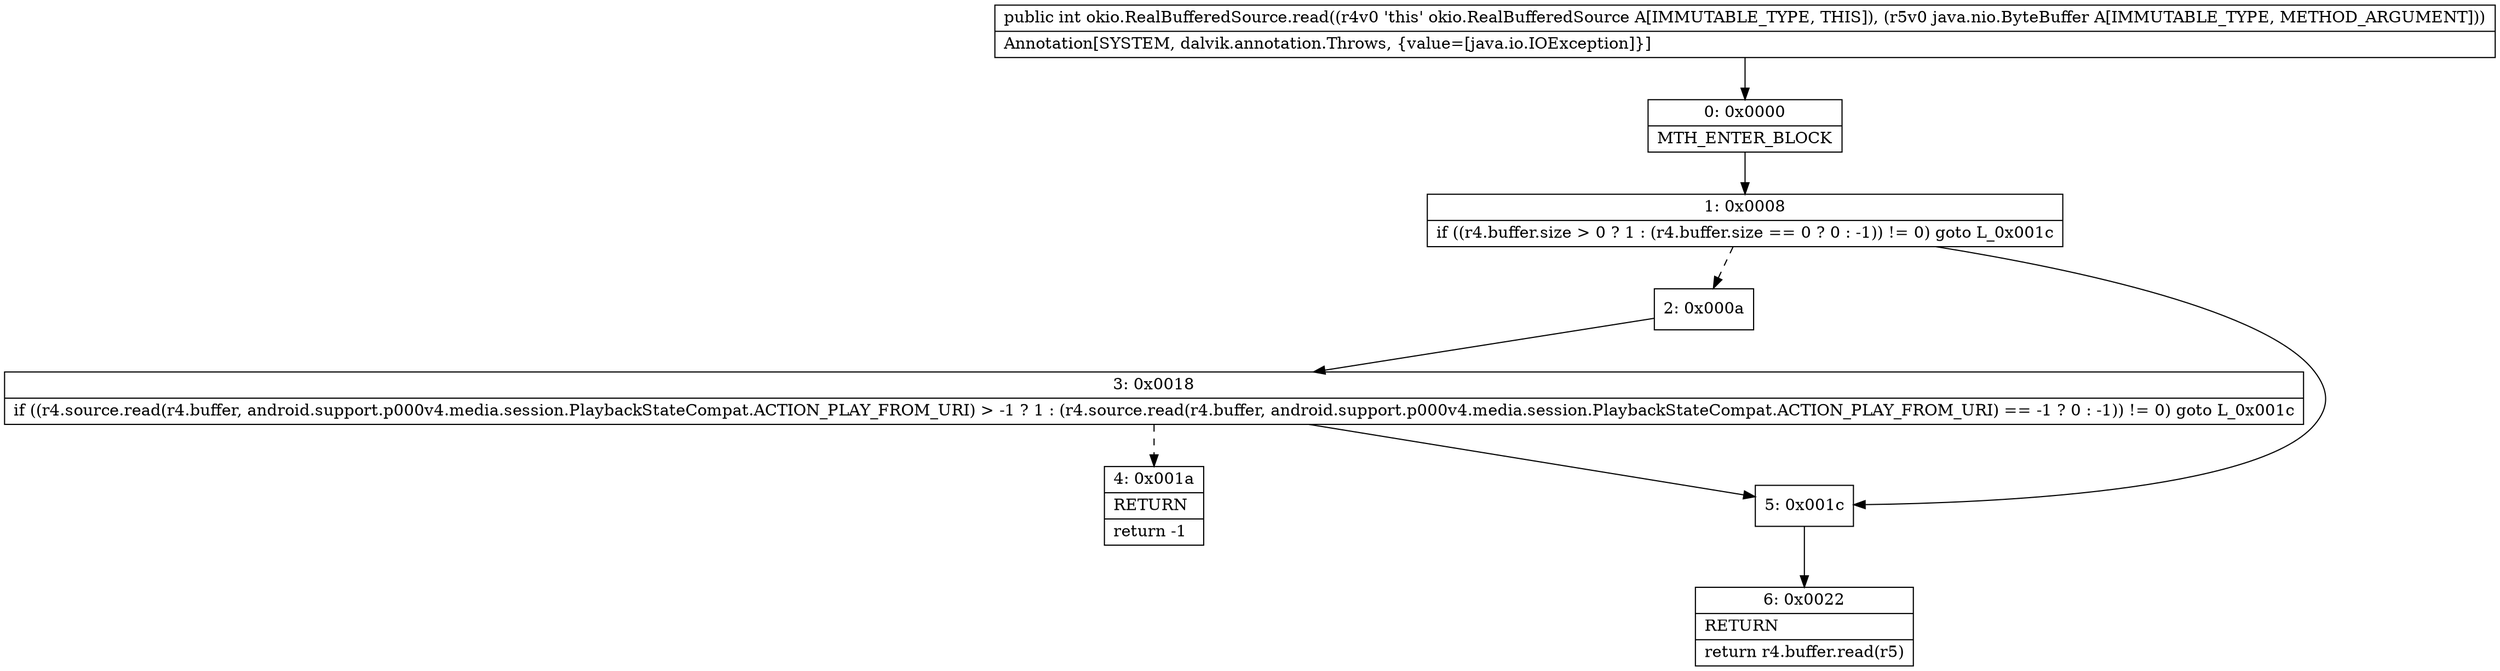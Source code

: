 digraph "CFG forokio.RealBufferedSource.read(Ljava\/nio\/ByteBuffer;)I" {
Node_0 [shape=record,label="{0\:\ 0x0000|MTH_ENTER_BLOCK\l}"];
Node_1 [shape=record,label="{1\:\ 0x0008|if ((r4.buffer.size \> 0 ? 1 : (r4.buffer.size == 0 ? 0 : \-1)) != 0) goto L_0x001c\l}"];
Node_2 [shape=record,label="{2\:\ 0x000a}"];
Node_3 [shape=record,label="{3\:\ 0x0018|if ((r4.source.read(r4.buffer, android.support.p000v4.media.session.PlaybackStateCompat.ACTION_PLAY_FROM_URI) \> \-1 ? 1 : (r4.source.read(r4.buffer, android.support.p000v4.media.session.PlaybackStateCompat.ACTION_PLAY_FROM_URI) == \-1 ? 0 : \-1)) != 0) goto L_0x001c\l}"];
Node_4 [shape=record,label="{4\:\ 0x001a|RETURN\l|return \-1\l}"];
Node_5 [shape=record,label="{5\:\ 0x001c}"];
Node_6 [shape=record,label="{6\:\ 0x0022|RETURN\l|return r4.buffer.read(r5)\l}"];
MethodNode[shape=record,label="{public int okio.RealBufferedSource.read((r4v0 'this' okio.RealBufferedSource A[IMMUTABLE_TYPE, THIS]), (r5v0 java.nio.ByteBuffer A[IMMUTABLE_TYPE, METHOD_ARGUMENT]))  | Annotation[SYSTEM, dalvik.annotation.Throws, \{value=[java.io.IOException]\}]\l}"];
MethodNode -> Node_0;
Node_0 -> Node_1;
Node_1 -> Node_2[style=dashed];
Node_1 -> Node_5;
Node_2 -> Node_3;
Node_3 -> Node_4[style=dashed];
Node_3 -> Node_5;
Node_5 -> Node_6;
}

